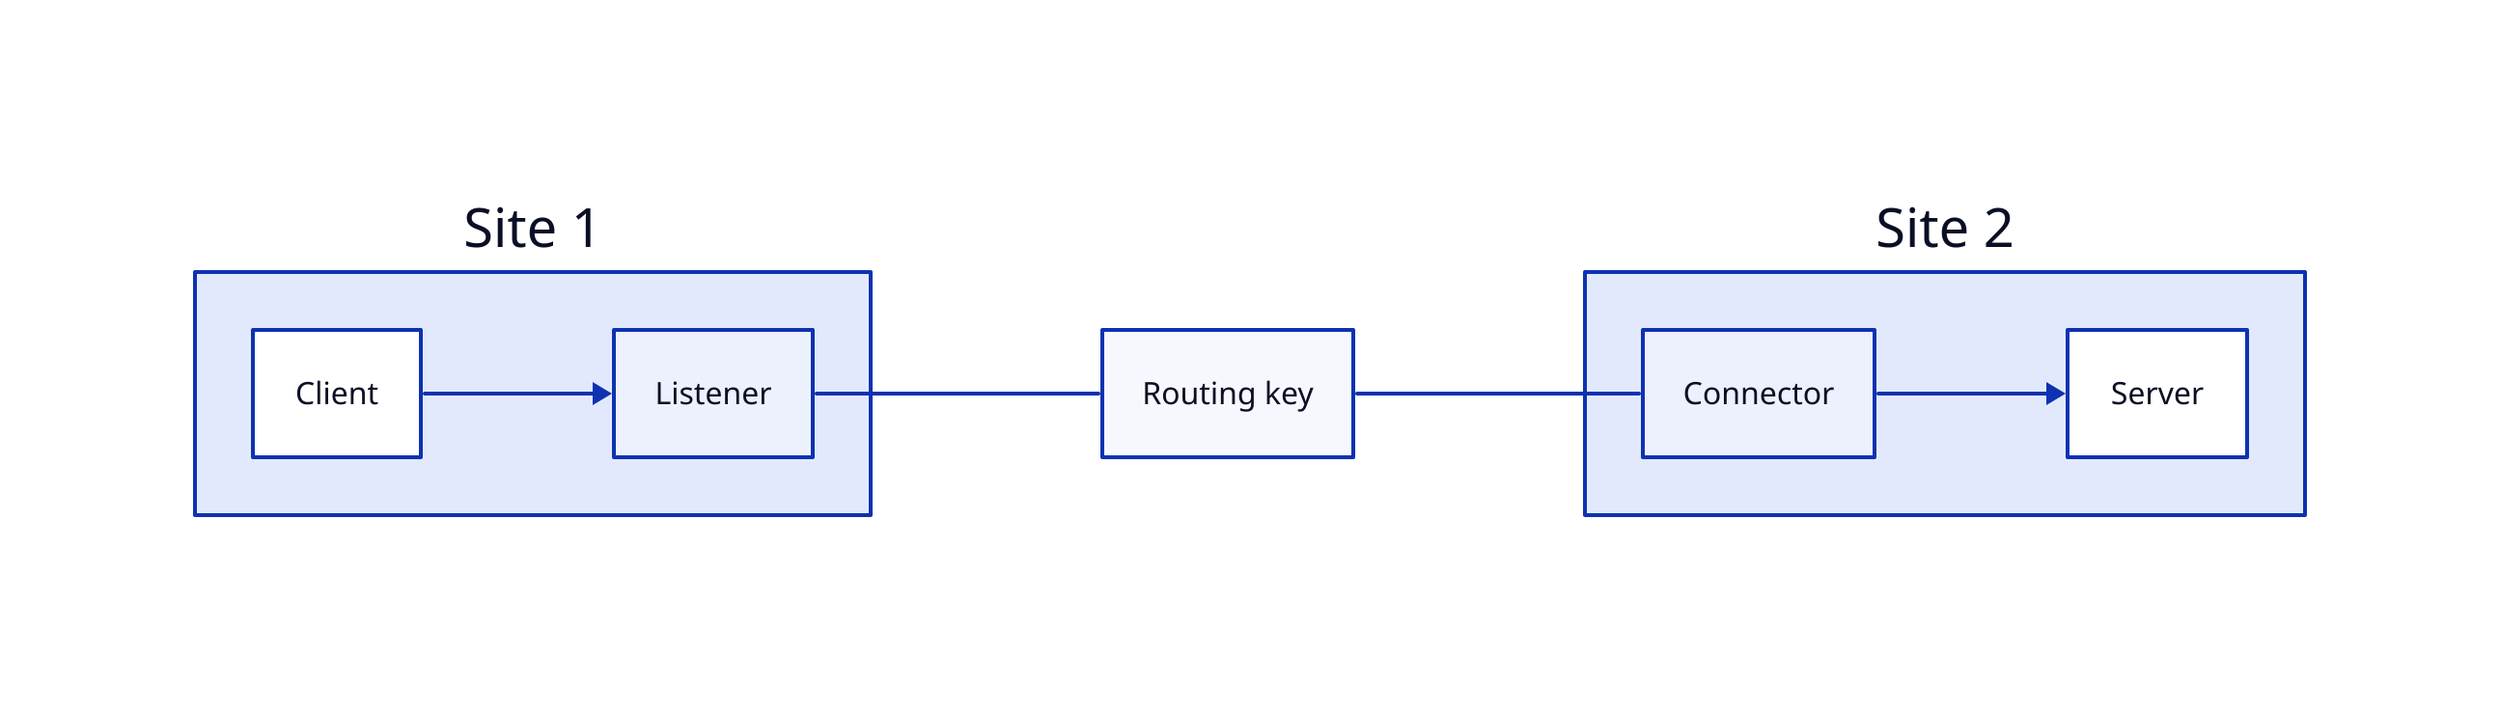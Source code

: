 direction: right

Site 1.Client -> Site 1.Listener -- Routing key -- Site 2.Connector -> Site 2.Server

Site 1.Client.style.fill: white
Site 2.Server.style.fill: white
